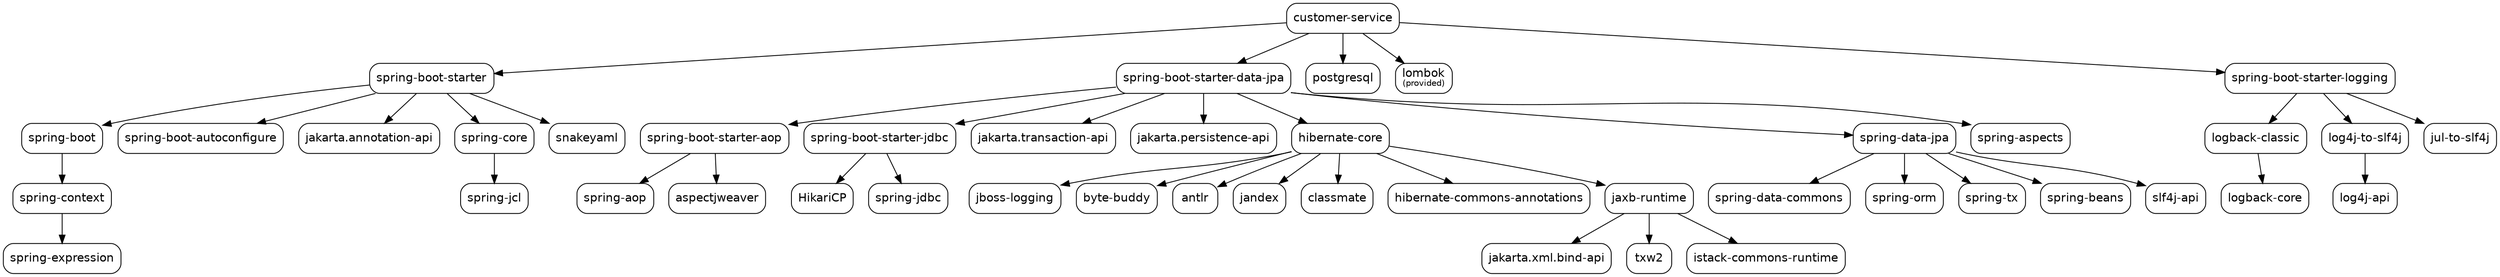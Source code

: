 digraph "customer-service" {
  node [shape="box",style="rounded",fontname="Helvetica",fontsize="14"]
  edge [fontsize="10",fontname="Helvetica"]

  // Node Definitions:
  "org.springframework:spring-context:jar"[label=<spring-context>]
  "org.springframework:spring-expression:jar"[label=<spring-expression>]
  "org.springframework.boot:spring-boot:jar"[label=<spring-boot>]
  "org.springframework.boot:spring-boot-starter:jar"[label=<spring-boot-starter>]
  "org.springframework.boot:spring-boot-autoconfigure:jar"[label=<spring-boot-autoconfigure>]
  "jakarta.annotation:jakarta.annotation-api:jar"[label=<jakarta.annotation-api>]
  "org.springframework:spring-core:jar"[label=<spring-core>]
  "org.springframework:spring-jcl:jar"[label=<spring-jcl>]
  "org.yaml:snakeyaml:jar"[label=<snakeyaml>]
  "com.food.ordering.system:customer-service:jar"[label=<customer-service>]
  "org.springframework.boot:spring-boot-starter-aop:jar"[label=<spring-boot-starter-aop>]
  "org.springframework:spring-aop:jar"[label=<spring-aop>]
  "org.aspectj:aspectjweaver:jar"[label=<aspectjweaver>]
  "org.springframework.boot:spring-boot-starter-data-jpa:jar"[label=<spring-boot-starter-data-jpa>]
  "org.springframework.boot:spring-boot-starter-jdbc:jar"[label=<spring-boot-starter-jdbc>]
  "com.zaxxer:HikariCP:jar"[label=<HikariCP>]
  "org.springframework:spring-jdbc:jar"[label=<spring-jdbc>]
  "jakarta.transaction:jakarta.transaction-api:jar"[label=<jakarta.transaction-api>]
  "jakarta.persistence:jakarta.persistence-api:jar"[label=<jakarta.persistence-api>]
  "org.hibernate:hibernate-core:jar"[label=<hibernate-core>]
  "org.jboss.logging:jboss-logging:jar"[label=<jboss-logging>]
  "net.bytebuddy:byte-buddy:jar"[label=<byte-buddy>]
  "antlr:antlr:jar"[label=<antlr>]
  "org.jboss:jandex:jar"[label=<jandex>]
  "com.fasterxml:classmate:jar"[label=<classmate>]
  "org.hibernate.common:hibernate-commons-annotations:jar"[label=<hibernate-commons-annotations>]
  "org.glassfish.jaxb:jaxb-runtime:jar"[label=<jaxb-runtime>]
  "jakarta.xml.bind:jakarta.xml.bind-api:jar"[label=<jakarta.xml.bind-api>]
  "org.glassfish.jaxb:txw2:jar"[label=<txw2>]
  "com.sun.istack:istack-commons-runtime:jar"[label=<istack-commons-runtime>]
  "org.springframework.data:spring-data-jpa:jar"[label=<spring-data-jpa>]
  "org.springframework.data:spring-data-commons:jar"[label=<spring-data-commons>]
  "org.springframework:spring-orm:jar"[label=<spring-orm>]
  "org.springframework:spring-tx:jar"[label=<spring-tx>]
  "org.springframework:spring-beans:jar"[label=<spring-beans>]
  "org.slf4j:slf4j-api:jar"[label=<slf4j-api>]
  "org.springframework:spring-aspects:jar"[label=<spring-aspects>]
  "org.postgresql:postgresql:jar"[label=<postgresql>]
  "org.projectlombok:lombok:jar"[label=<lombok<font point-size="10"><br/>(provided)</font>>]
  "ch.qos.logback:logback-classic:jar"[label=<logback-classic>]
  "ch.qos.logback:logback-core:jar"[label=<logback-core>]
  "org.springframework.boot:spring-boot-starter-logging:jar"[label=<spring-boot-starter-logging>]
  "org.apache.logging.log4j:log4j-to-slf4j:jar"[label=<log4j-to-slf4j>]
  "org.apache.logging.log4j:log4j-api:jar"[label=<log4j-api>]
  "org.slf4j:jul-to-slf4j:jar"[label=<jul-to-slf4j>]

  // Edge Definitions:
  "org.springframework:spring-context:jar" -> "org.springframework:spring-expression:jar"
  "org.springframework.boot:spring-boot:jar" -> "org.springframework:spring-context:jar"
  "org.springframework.boot:spring-boot-starter:jar" -> "org.springframework.boot:spring-boot:jar"
  "org.springframework.boot:spring-boot-starter:jar" -> "org.springframework.boot:spring-boot-autoconfigure:jar"
  "org.springframework.boot:spring-boot-starter:jar" -> "jakarta.annotation:jakarta.annotation-api:jar"
  "org.springframework:spring-core:jar" -> "org.springframework:spring-jcl:jar"
  "org.springframework.boot:spring-boot-starter:jar" -> "org.springframework:spring-core:jar"
  "org.springframework.boot:spring-boot-starter:jar" -> "org.yaml:snakeyaml:jar"
  "com.food.ordering.system:customer-service:jar" -> "org.springframework.boot:spring-boot-starter:jar"
  "org.springframework.boot:spring-boot-starter-aop:jar" -> "org.springframework:spring-aop:jar"
  "org.springframework.boot:spring-boot-starter-aop:jar" -> "org.aspectj:aspectjweaver:jar"
  "org.springframework.boot:spring-boot-starter-data-jpa:jar" -> "org.springframework.boot:spring-boot-starter-aop:jar"
  "org.springframework.boot:spring-boot-starter-jdbc:jar" -> "com.zaxxer:HikariCP:jar"
  "org.springframework.boot:spring-boot-starter-jdbc:jar" -> "org.springframework:spring-jdbc:jar"
  "org.springframework.boot:spring-boot-starter-data-jpa:jar" -> "org.springframework.boot:spring-boot-starter-jdbc:jar"
  "org.springframework.boot:spring-boot-starter-data-jpa:jar" -> "jakarta.transaction:jakarta.transaction-api:jar"
  "org.springframework.boot:spring-boot-starter-data-jpa:jar" -> "jakarta.persistence:jakarta.persistence-api:jar"
  "org.hibernate:hibernate-core:jar" -> "org.jboss.logging:jboss-logging:jar"
  "org.hibernate:hibernate-core:jar" -> "net.bytebuddy:byte-buddy:jar"
  "org.hibernate:hibernate-core:jar" -> "antlr:antlr:jar"
  "org.hibernate:hibernate-core:jar" -> "org.jboss:jandex:jar"
  "org.hibernate:hibernate-core:jar" -> "com.fasterxml:classmate:jar"
  "org.hibernate:hibernate-core:jar" -> "org.hibernate.common:hibernate-commons-annotations:jar"
  "org.glassfish.jaxb:jaxb-runtime:jar" -> "jakarta.xml.bind:jakarta.xml.bind-api:jar"
  "org.glassfish.jaxb:jaxb-runtime:jar" -> "org.glassfish.jaxb:txw2:jar"
  "org.glassfish.jaxb:jaxb-runtime:jar" -> "com.sun.istack:istack-commons-runtime:jar"
  "org.hibernate:hibernate-core:jar" -> "org.glassfish.jaxb:jaxb-runtime:jar"
  "org.springframework.boot:spring-boot-starter-data-jpa:jar" -> "org.hibernate:hibernate-core:jar"
  "org.springframework.data:spring-data-jpa:jar" -> "org.springframework.data:spring-data-commons:jar"
  "org.springframework.data:spring-data-jpa:jar" -> "org.springframework:spring-orm:jar"
  "org.springframework.data:spring-data-jpa:jar" -> "org.springframework:spring-tx:jar"
  "org.springframework.data:spring-data-jpa:jar" -> "org.springframework:spring-beans:jar"
  "org.springframework.data:spring-data-jpa:jar" -> "org.slf4j:slf4j-api:jar"
  "org.springframework.boot:spring-boot-starter-data-jpa:jar" -> "org.springframework.data:spring-data-jpa:jar"
  "org.springframework.boot:spring-boot-starter-data-jpa:jar" -> "org.springframework:spring-aspects:jar"
  "com.food.ordering.system:customer-service:jar" -> "org.springframework.boot:spring-boot-starter-data-jpa:jar"
  "com.food.ordering.system:customer-service:jar" -> "org.postgresql:postgresql:jar"
  "com.food.ordering.system:customer-service:jar" -> "org.projectlombok:lombok:jar"
  "ch.qos.logback:logback-classic:jar" -> "ch.qos.logback:logback-core:jar"
  "org.springframework.boot:spring-boot-starter-logging:jar" -> "ch.qos.logback:logback-classic:jar"
  "org.apache.logging.log4j:log4j-to-slf4j:jar" -> "org.apache.logging.log4j:log4j-api:jar"
  "org.springframework.boot:spring-boot-starter-logging:jar" -> "org.apache.logging.log4j:log4j-to-slf4j:jar"
  "org.springframework.boot:spring-boot-starter-logging:jar" -> "org.slf4j:jul-to-slf4j:jar"
  "com.food.ordering.system:customer-service:jar" -> "org.springframework.boot:spring-boot-starter-logging:jar"
}